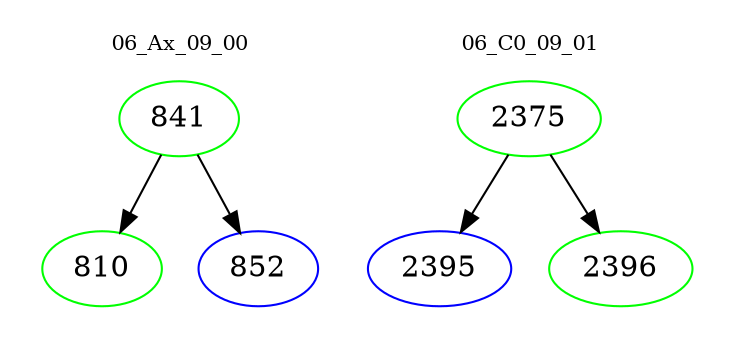 digraph{
subgraph cluster_0 {
color = white
label = "06_Ax_09_00";
fontsize=10;
T0_841 [label="841", color="green"]
T0_841 -> T0_810 [color="black"]
T0_810 [label="810", color="green"]
T0_841 -> T0_852 [color="black"]
T0_852 [label="852", color="blue"]
}
subgraph cluster_1 {
color = white
label = "06_C0_09_01";
fontsize=10;
T1_2375 [label="2375", color="green"]
T1_2375 -> T1_2395 [color="black"]
T1_2395 [label="2395", color="blue"]
T1_2375 -> T1_2396 [color="black"]
T1_2396 [label="2396", color="green"]
}
}
